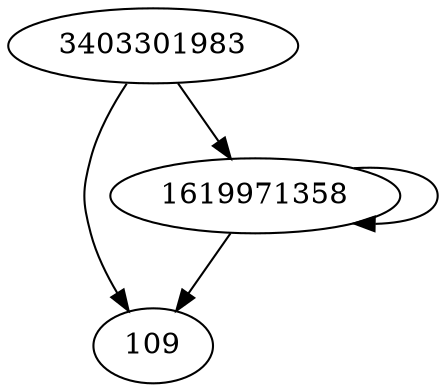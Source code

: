 digraph  {
109;
1619971358;
3403301983;
1619971358 -> 1619971358;
1619971358 -> 109;
3403301983 -> 1619971358;
3403301983 -> 109;
}
